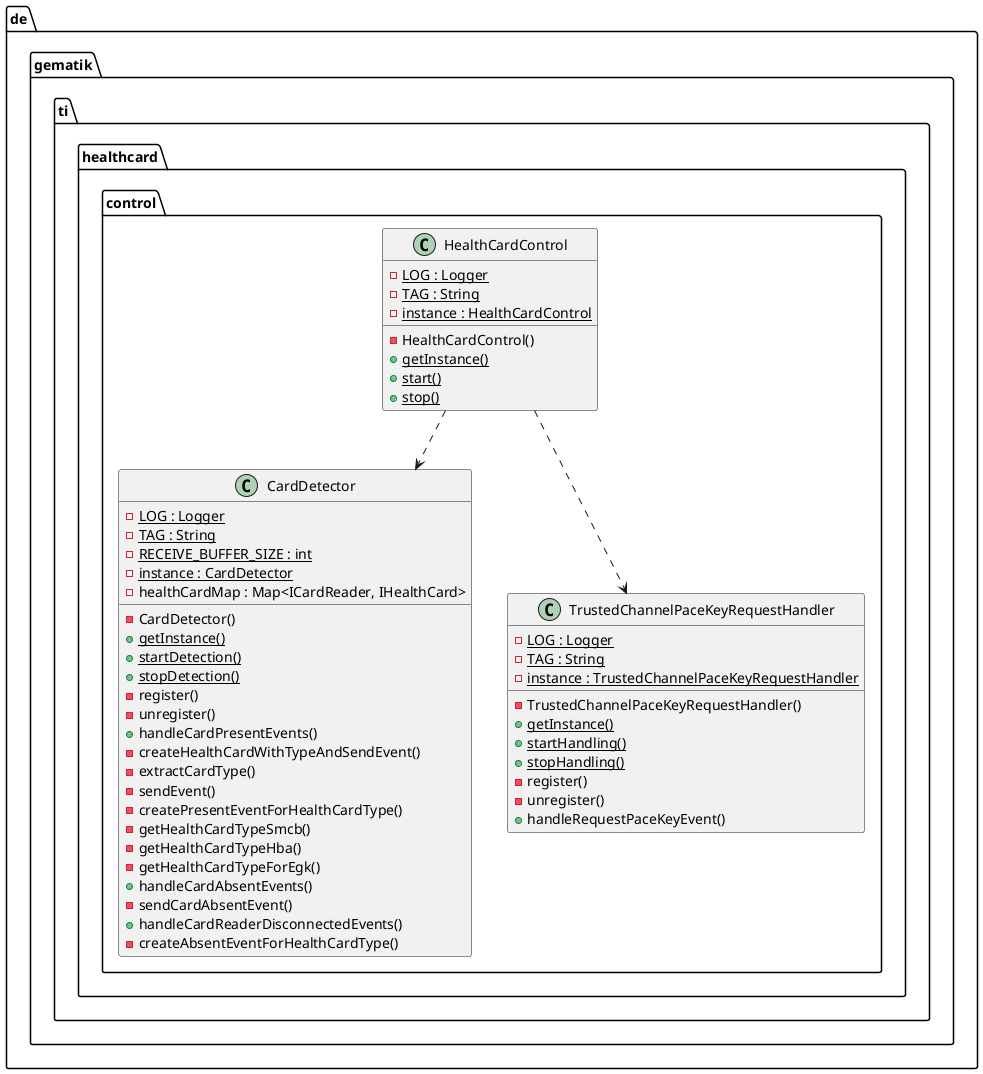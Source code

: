 @startuml

    package de.gematik.ti.healthcard.control {
      class HealthCardControl {
          {static} - LOG : Logger
          {static} - TAG : String
          {static} - instance : HealthCardControl
          - HealthCardControl()
          {static} + getInstance()
          {static} + start()
          {static} + stop()
      }
    }

 package de.gematik.ti.healthcard.control {
      class CardDetector {
          {static} - LOG : Logger
          {static} - TAG : String
          {static} - RECEIVE_BUFFER_SIZE : int
          {static} - instance : CardDetector
          - healthCardMap : Map<ICardReader, IHealthCard>
          - CardDetector()
          {static} + getInstance()
          {static} + startDetection()
          {static} + stopDetection()
          - register()
          - unregister()
          + handleCardPresentEvents()
          - createHealthCardWithTypeAndSendEvent()
          - extractCardType()
          - sendEvent()
          - createPresentEventForHealthCardType()
          - getHealthCardTypeSmcb()
          - getHealthCardTypeHba()
          - getHealthCardTypeForEgk()
          + handleCardAbsentEvents()
          - sendCardAbsentEvent()
          + handleCardReaderDisconnectedEvents()
          - createAbsentEventForHealthCardType()
      }
    }

    package de.gematik.ti.healthcard.control {
      class TrustedChannelPaceKeyRequestHandler {
          {static} - LOG : Logger
          {static} - TAG : String
          {static} - instance : TrustedChannelPaceKeyRequestHandler
          - TrustedChannelPaceKeyRequestHandler()
          {static} + getInstance()
          {static} + startHandling()
          {static} + stopHandling()
          - register()
          - unregister()
          + handleRequestPaceKeyEvent()
      }
    }

  HealthCardControl ..> CardDetector
  HealthCardControl ..> TrustedChannelPaceKeyRequestHandler

@enduml